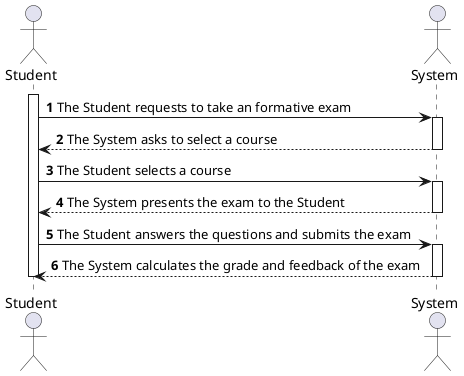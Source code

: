 @startuml US2009_SSD
autonumber

actor Student as "Student"
actor System as "System"

activate Student

Student -> System : The Student requests to take an formative exam
activate System

System --> Student : The System asks to select a course
deactivate System

Student -> System : The Student selects a course
activate System

System --> Student : The System presents the exam to the Student
deactivate System

Student -> System : The Student answers the questions and submits the exam
activate System

System --> Student : The System calculates the grade and feedback of the exam
deactivate System

deactivate Student

@enduml
